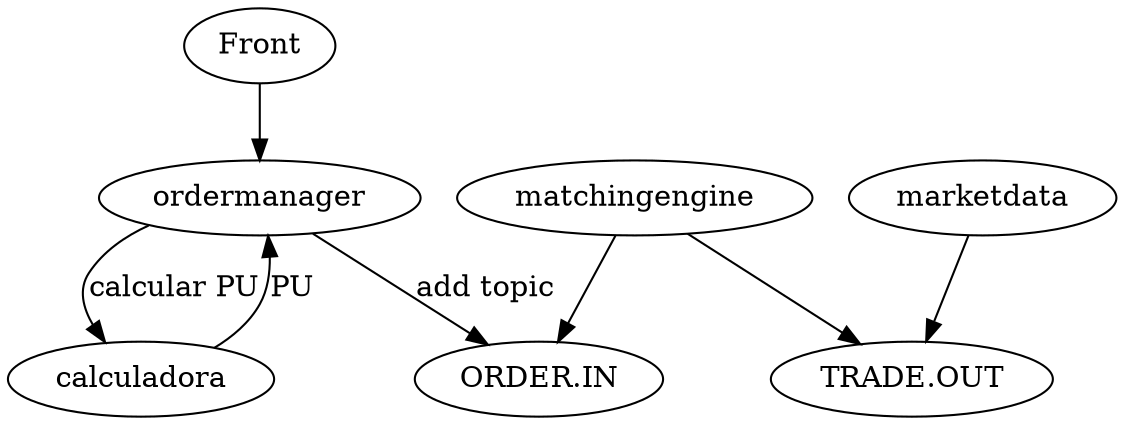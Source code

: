 digraph G {
  Front -> ordermanager;
  ordermanager -> calculadora [label="calcular PU"];
  calculadora -> ordermanager [label="PU"];
  ordermanager -> "ORDER.IN" [label="add topic"];
  matchingengine -> "ORDER.IN";
  matchingengine -> "TRADE.OUT";
  marketdata -> "TRADE.OUT";
}